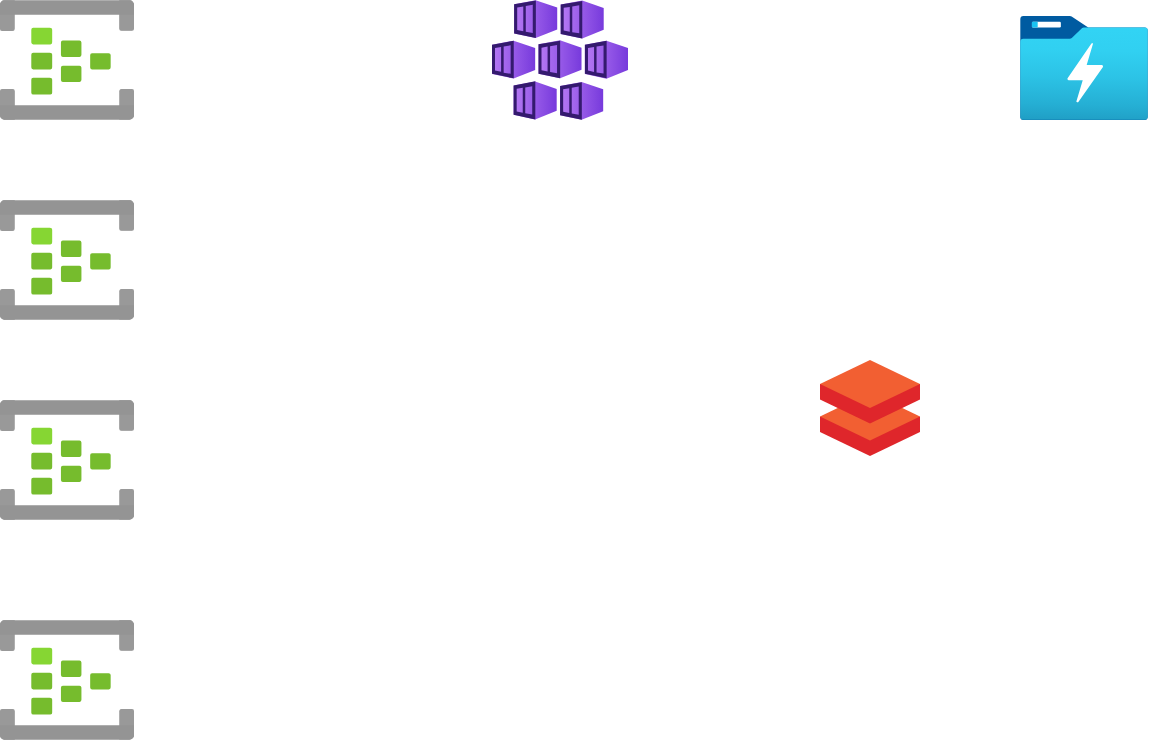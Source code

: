 <mxfile version="14.5.1" type="github">
  <diagram id="QYSTt4Fc2fu1l_jKB6No" name="Page-1">
    <mxGraphModel dx="1422" dy="762" grid="1" gridSize="10" guides="1" tooltips="1" connect="1" arrows="1" fold="1" page="1" pageScale="1" pageWidth="827" pageHeight="1169" math="0" shadow="0">
      <root>
        <mxCell id="0" />
        <mxCell id="1" parent="0" />
        <mxCell id="J7m1wwqwvuUh2eIDOy7X-1" value="" style="aspect=fixed;html=1;points=[];align=center;image;fontSize=12;image=img/lib/azure2/analytics/Event_Hubs.svg;" vertex="1" parent="1">
          <mxGeometry x="100" y="190" width="67" height="60" as="geometry" />
        </mxCell>
        <mxCell id="J7m1wwqwvuUh2eIDOy7X-2" value="" style="aspect=fixed;html=1;points=[];align=center;image;fontSize=12;image=img/lib/azure2/compute/Kubernetes_Services.svg;" vertex="1" parent="1">
          <mxGeometry x="346" y="190" width="68" height="60" as="geometry" />
        </mxCell>
        <mxCell id="J7m1wwqwvuUh2eIDOy7X-3" value="" style="aspect=fixed;html=1;points=[];align=center;image;fontSize=12;image=img/lib/azure2/storage/Data_Lake_Storage_Gen1.svg;" vertex="1" parent="1">
          <mxGeometry x="610" y="198" width="64" height="52" as="geometry" />
        </mxCell>
        <mxCell id="J7m1wwqwvuUh2eIDOy7X-4" value="" style="aspect=fixed;html=1;points=[];align=center;image;fontSize=12;image=img/lib/mscae/Databricks.svg;" vertex="1" parent="1">
          <mxGeometry x="510" y="370" width="50" height="48" as="geometry" />
        </mxCell>
        <mxCell id="J7m1wwqwvuUh2eIDOy7X-5" value="" style="aspect=fixed;html=1;points=[];align=center;image;fontSize=12;image=img/lib/azure2/analytics/Event_Hubs.svg;" vertex="1" parent="1">
          <mxGeometry x="100" y="290" width="67" height="60" as="geometry" />
        </mxCell>
        <mxCell id="J7m1wwqwvuUh2eIDOy7X-6" value="" style="aspect=fixed;html=1;points=[];align=center;image;fontSize=12;image=img/lib/azure2/analytics/Event_Hubs.svg;" vertex="1" parent="1">
          <mxGeometry x="100" y="390" width="67" height="60" as="geometry" />
        </mxCell>
        <mxCell id="J7m1wwqwvuUh2eIDOy7X-7" value="" style="aspect=fixed;html=1;points=[];align=center;image;fontSize=12;image=img/lib/azure2/analytics/Event_Hubs.svg;" vertex="1" parent="1">
          <mxGeometry x="100" y="500" width="67" height="60" as="geometry" />
        </mxCell>
      </root>
    </mxGraphModel>
  </diagram>
</mxfile>
